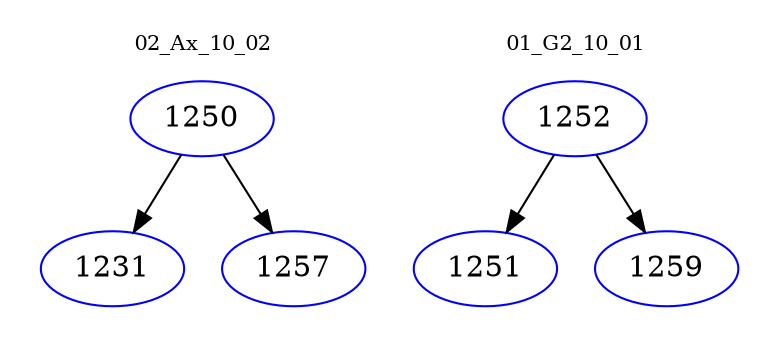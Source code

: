 digraph{
subgraph cluster_0 {
color = white
label = "02_Ax_10_02";
fontsize=10;
T0_1250 [label="1250", color="blue"]
T0_1250 -> T0_1231 [color="black"]
T0_1231 [label="1231", color="blue"]
T0_1250 -> T0_1257 [color="black"]
T0_1257 [label="1257", color="blue"]
}
subgraph cluster_1 {
color = white
label = "01_G2_10_01";
fontsize=10;
T1_1252 [label="1252", color="blue"]
T1_1252 -> T1_1251 [color="black"]
T1_1251 [label="1251", color="blue"]
T1_1252 -> T1_1259 [color="black"]
T1_1259 [label="1259", color="blue"]
}
}
